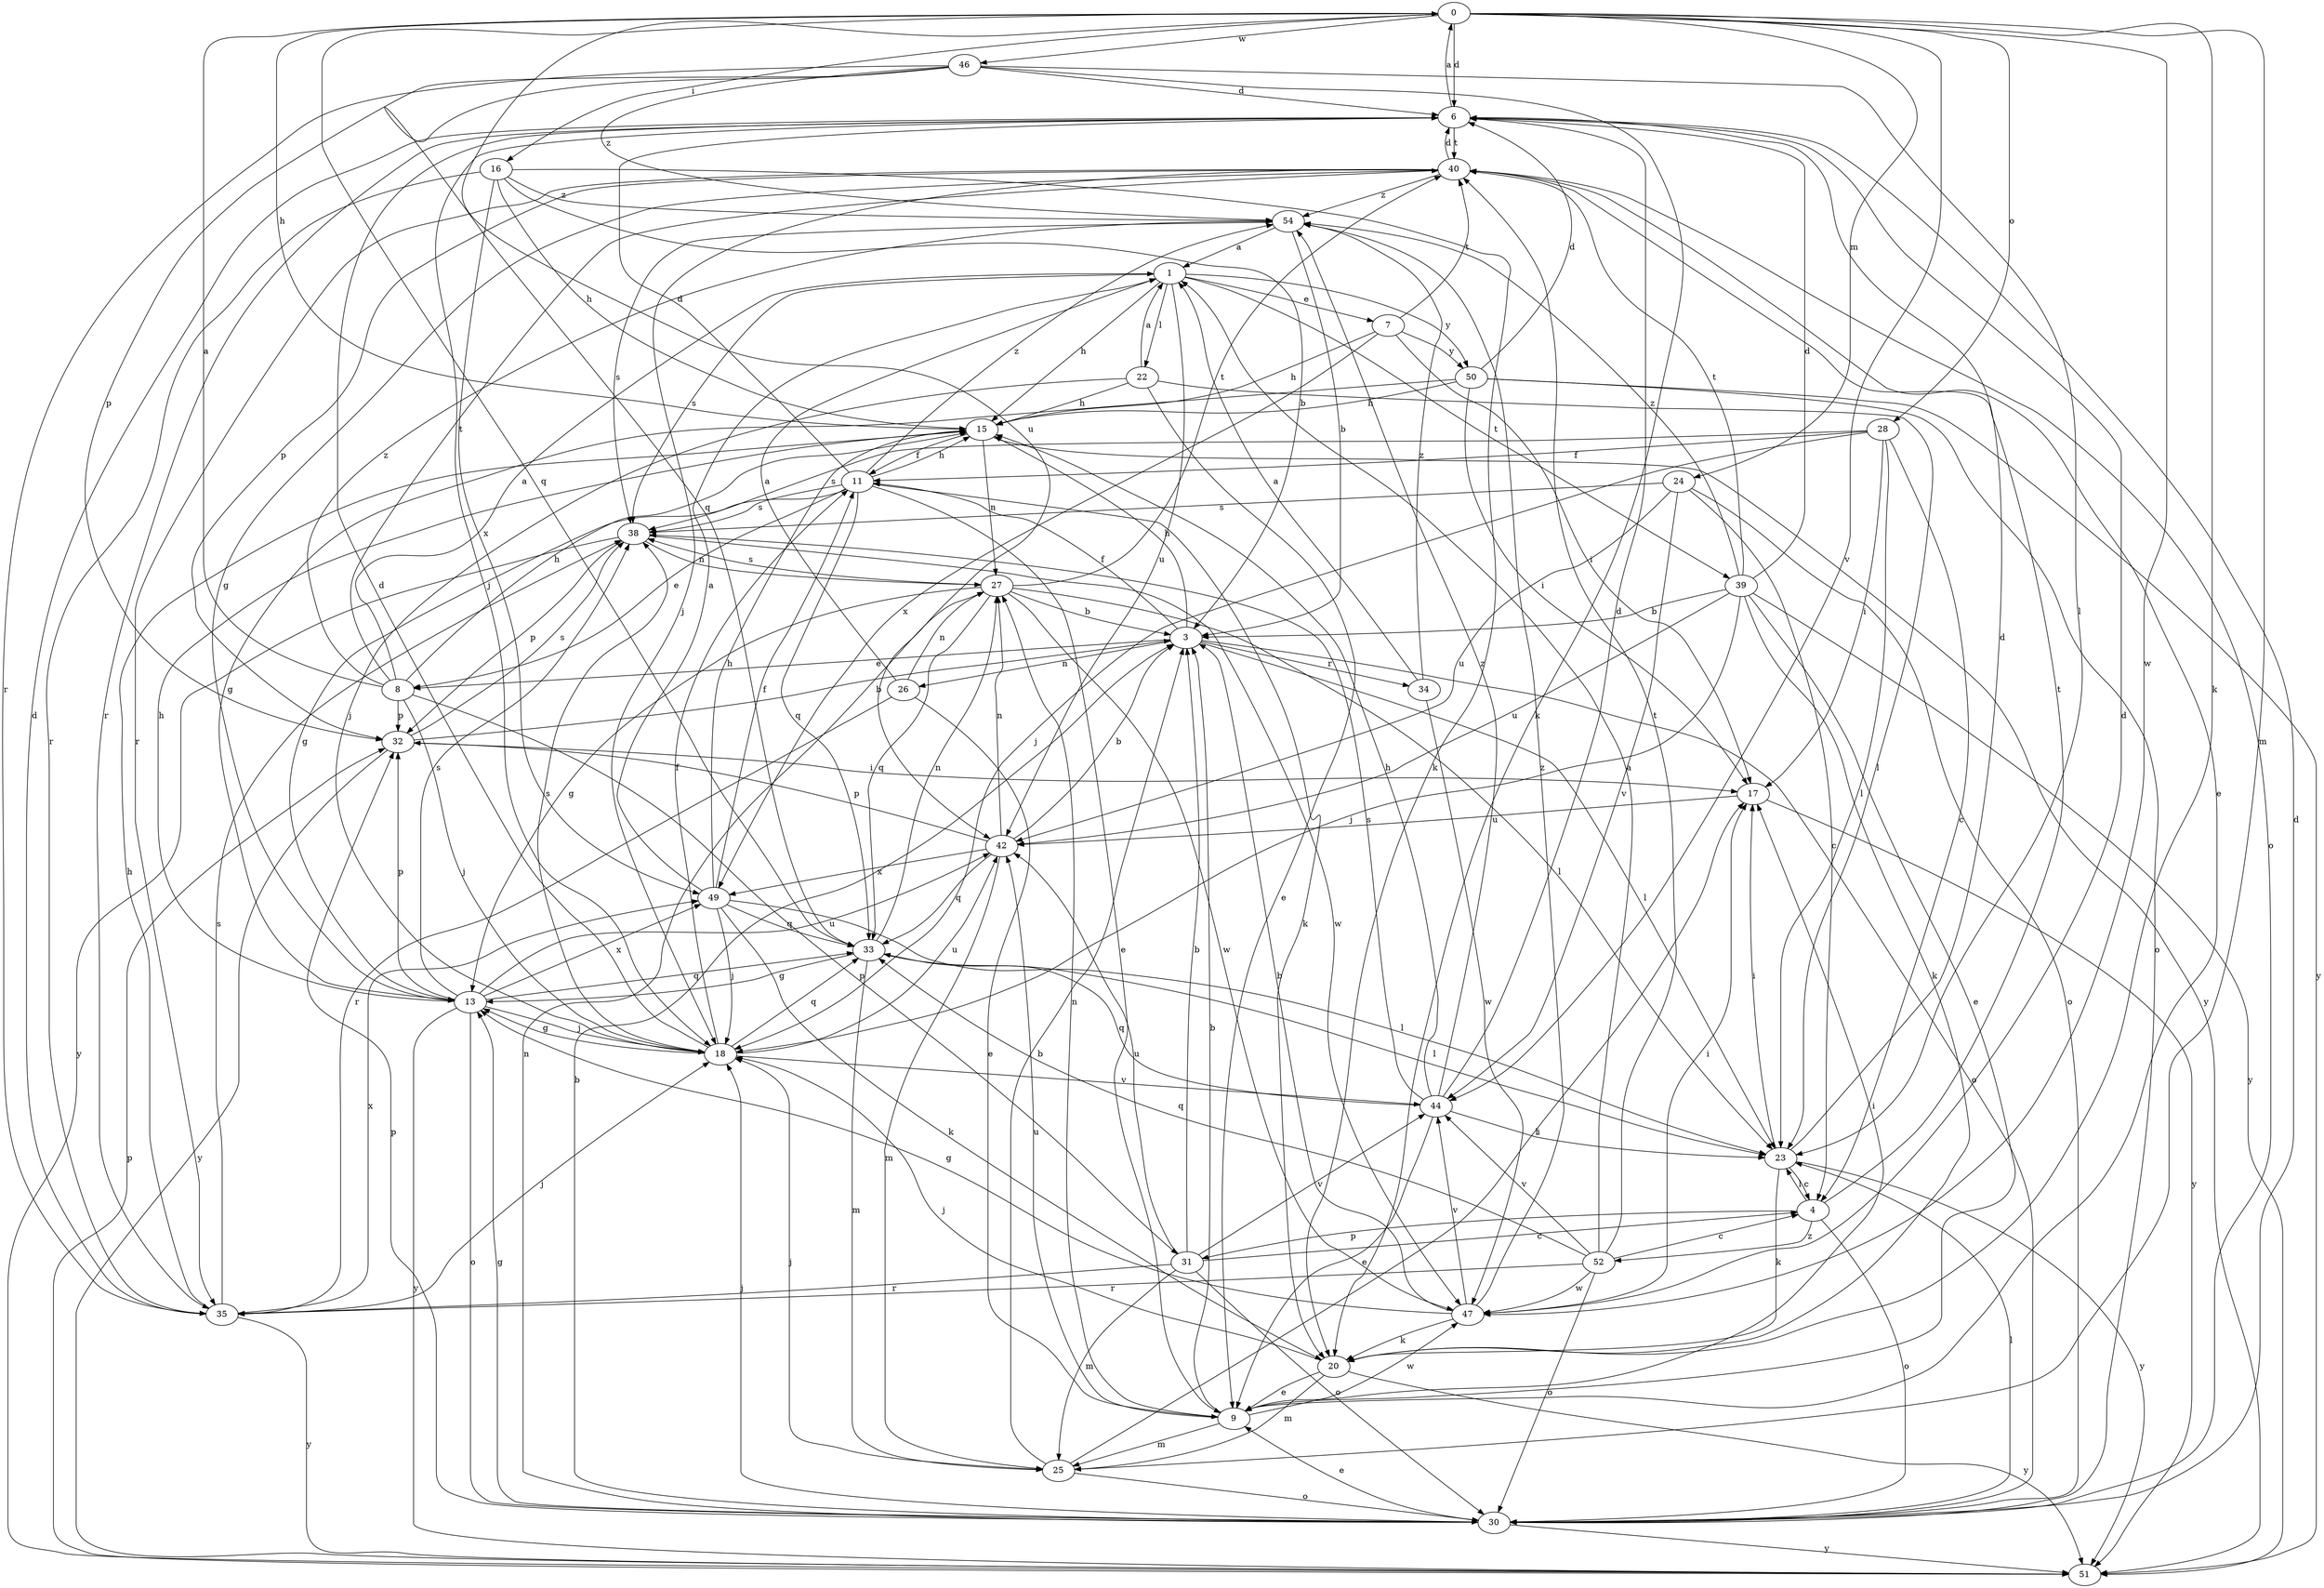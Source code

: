 strict digraph  {
0;
1;
3;
4;
6;
7;
8;
9;
11;
13;
15;
16;
17;
18;
20;
22;
23;
24;
25;
26;
27;
28;
30;
31;
32;
33;
34;
35;
38;
39;
40;
42;
44;
46;
47;
49;
50;
51;
52;
54;
0 -> 6  [label=d];
0 -> 15  [label=h];
0 -> 16  [label=i];
0 -> 20  [label=k];
0 -> 24  [label=m];
0 -> 25  [label=m];
0 -> 28  [label=o];
0 -> 33  [label=q];
0 -> 42  [label=u];
0 -> 44  [label=v];
0 -> 46  [label=w];
0 -> 47  [label=w];
1 -> 7  [label=e];
1 -> 15  [label=h];
1 -> 22  [label=l];
1 -> 38  [label=s];
1 -> 39  [label=t];
1 -> 42  [label=u];
1 -> 50  [label=y];
3 -> 8  [label=e];
3 -> 11  [label=f];
3 -> 15  [label=h];
3 -> 23  [label=l];
3 -> 26  [label=n];
3 -> 30  [label=o];
3 -> 34  [label=r];
4 -> 23  [label=l];
4 -> 30  [label=o];
4 -> 31  [label=p];
4 -> 40  [label=t];
4 -> 52  [label=z];
6 -> 0  [label=a];
6 -> 18  [label=j];
6 -> 35  [label=r];
6 -> 40  [label=t];
7 -> 15  [label=h];
7 -> 17  [label=i];
7 -> 40  [label=t];
7 -> 49  [label=x];
7 -> 50  [label=y];
8 -> 0  [label=a];
8 -> 1  [label=a];
8 -> 15  [label=h];
8 -> 18  [label=j];
8 -> 31  [label=p];
8 -> 32  [label=p];
8 -> 40  [label=t];
8 -> 54  [label=z];
9 -> 3  [label=b];
9 -> 17  [label=i];
9 -> 25  [label=m];
9 -> 27  [label=n];
9 -> 42  [label=u];
9 -> 47  [label=w];
11 -> 6  [label=d];
11 -> 8  [label=e];
11 -> 9  [label=e];
11 -> 13  [label=g];
11 -> 15  [label=h];
11 -> 20  [label=k];
11 -> 33  [label=q];
11 -> 38  [label=s];
11 -> 54  [label=z];
13 -> 15  [label=h];
13 -> 18  [label=j];
13 -> 30  [label=o];
13 -> 32  [label=p];
13 -> 33  [label=q];
13 -> 38  [label=s];
13 -> 42  [label=u];
13 -> 49  [label=x];
13 -> 51  [label=y];
15 -> 11  [label=f];
15 -> 27  [label=n];
15 -> 51  [label=y];
16 -> 3  [label=b];
16 -> 15  [label=h];
16 -> 20  [label=k];
16 -> 35  [label=r];
16 -> 49  [label=x];
16 -> 54  [label=z];
17 -> 42  [label=u];
17 -> 51  [label=y];
18 -> 6  [label=d];
18 -> 11  [label=f];
18 -> 13  [label=g];
18 -> 33  [label=q];
18 -> 38  [label=s];
18 -> 42  [label=u];
18 -> 44  [label=v];
20 -> 9  [label=e];
20 -> 18  [label=j];
20 -> 25  [label=m];
20 -> 51  [label=y];
22 -> 1  [label=a];
22 -> 9  [label=e];
22 -> 15  [label=h];
22 -> 18  [label=j];
22 -> 23  [label=l];
23 -> 4  [label=c];
23 -> 6  [label=d];
23 -> 17  [label=i];
23 -> 20  [label=k];
23 -> 51  [label=y];
24 -> 4  [label=c];
24 -> 30  [label=o];
24 -> 38  [label=s];
24 -> 42  [label=u];
24 -> 44  [label=v];
25 -> 3  [label=b];
25 -> 17  [label=i];
25 -> 18  [label=j];
25 -> 30  [label=o];
26 -> 1  [label=a];
26 -> 9  [label=e];
26 -> 27  [label=n];
26 -> 35  [label=r];
27 -> 3  [label=b];
27 -> 13  [label=g];
27 -> 23  [label=l];
27 -> 33  [label=q];
27 -> 38  [label=s];
27 -> 40  [label=t];
27 -> 47  [label=w];
28 -> 4  [label=c];
28 -> 11  [label=f];
28 -> 17  [label=i];
28 -> 18  [label=j];
28 -> 23  [label=l];
28 -> 38  [label=s];
30 -> 3  [label=b];
30 -> 6  [label=d];
30 -> 9  [label=e];
30 -> 13  [label=g];
30 -> 18  [label=j];
30 -> 23  [label=l];
30 -> 27  [label=n];
30 -> 32  [label=p];
30 -> 51  [label=y];
31 -> 3  [label=b];
31 -> 4  [label=c];
31 -> 25  [label=m];
31 -> 30  [label=o];
31 -> 35  [label=r];
31 -> 42  [label=u];
31 -> 44  [label=v];
32 -> 3  [label=b];
32 -> 17  [label=i];
32 -> 38  [label=s];
32 -> 51  [label=y];
33 -> 13  [label=g];
33 -> 23  [label=l];
33 -> 25  [label=m];
33 -> 27  [label=n];
34 -> 1  [label=a];
34 -> 47  [label=w];
34 -> 54  [label=z];
35 -> 6  [label=d];
35 -> 15  [label=h];
35 -> 18  [label=j];
35 -> 38  [label=s];
35 -> 49  [label=x];
35 -> 51  [label=y];
38 -> 27  [label=n];
38 -> 32  [label=p];
38 -> 47  [label=w];
38 -> 51  [label=y];
39 -> 3  [label=b];
39 -> 6  [label=d];
39 -> 9  [label=e];
39 -> 18  [label=j];
39 -> 20  [label=k];
39 -> 40  [label=t];
39 -> 42  [label=u];
39 -> 51  [label=y];
39 -> 54  [label=z];
40 -> 6  [label=d];
40 -> 9  [label=e];
40 -> 13  [label=g];
40 -> 18  [label=j];
40 -> 30  [label=o];
40 -> 32  [label=p];
40 -> 35  [label=r];
40 -> 54  [label=z];
42 -> 3  [label=b];
42 -> 25  [label=m];
42 -> 27  [label=n];
42 -> 32  [label=p];
42 -> 33  [label=q];
42 -> 49  [label=x];
44 -> 6  [label=d];
44 -> 9  [label=e];
44 -> 15  [label=h];
44 -> 23  [label=l];
44 -> 33  [label=q];
44 -> 38  [label=s];
44 -> 54  [label=z];
46 -> 6  [label=d];
46 -> 20  [label=k];
46 -> 23  [label=l];
46 -> 32  [label=p];
46 -> 33  [label=q];
46 -> 35  [label=r];
46 -> 54  [label=z];
47 -> 3  [label=b];
47 -> 6  [label=d];
47 -> 13  [label=g];
47 -> 17  [label=i];
47 -> 20  [label=k];
47 -> 44  [label=v];
47 -> 54  [label=z];
49 -> 1  [label=a];
49 -> 11  [label=f];
49 -> 15  [label=h];
49 -> 18  [label=j];
49 -> 20  [label=k];
49 -> 23  [label=l];
49 -> 33  [label=q];
50 -> 6  [label=d];
50 -> 13  [label=g];
50 -> 15  [label=h];
50 -> 17  [label=i];
50 -> 30  [label=o];
50 -> 51  [label=y];
51 -> 32  [label=p];
52 -> 1  [label=a];
52 -> 4  [label=c];
52 -> 30  [label=o];
52 -> 33  [label=q];
52 -> 35  [label=r];
52 -> 40  [label=t];
52 -> 44  [label=v];
52 -> 47  [label=w];
54 -> 1  [label=a];
54 -> 3  [label=b];
54 -> 38  [label=s];
}
